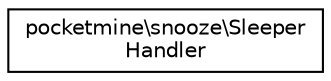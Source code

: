 digraph "Graphical Class Hierarchy"
{
 // INTERACTIVE_SVG=YES
 // LATEX_PDF_SIZE
  edge [fontname="Helvetica",fontsize="10",labelfontname="Helvetica",labelfontsize="10"];
  node [fontname="Helvetica",fontsize="10",shape=record];
  rankdir="LR";
  Node0 [label="pocketmine\\snooze\\Sleeper\lHandler",height=0.2,width=0.4,color="black", fillcolor="white", style="filled",URL="$d7/d08/classpocketmine_1_1snooze_1_1_sleeper_handler.html",tooltip=" "];
}

